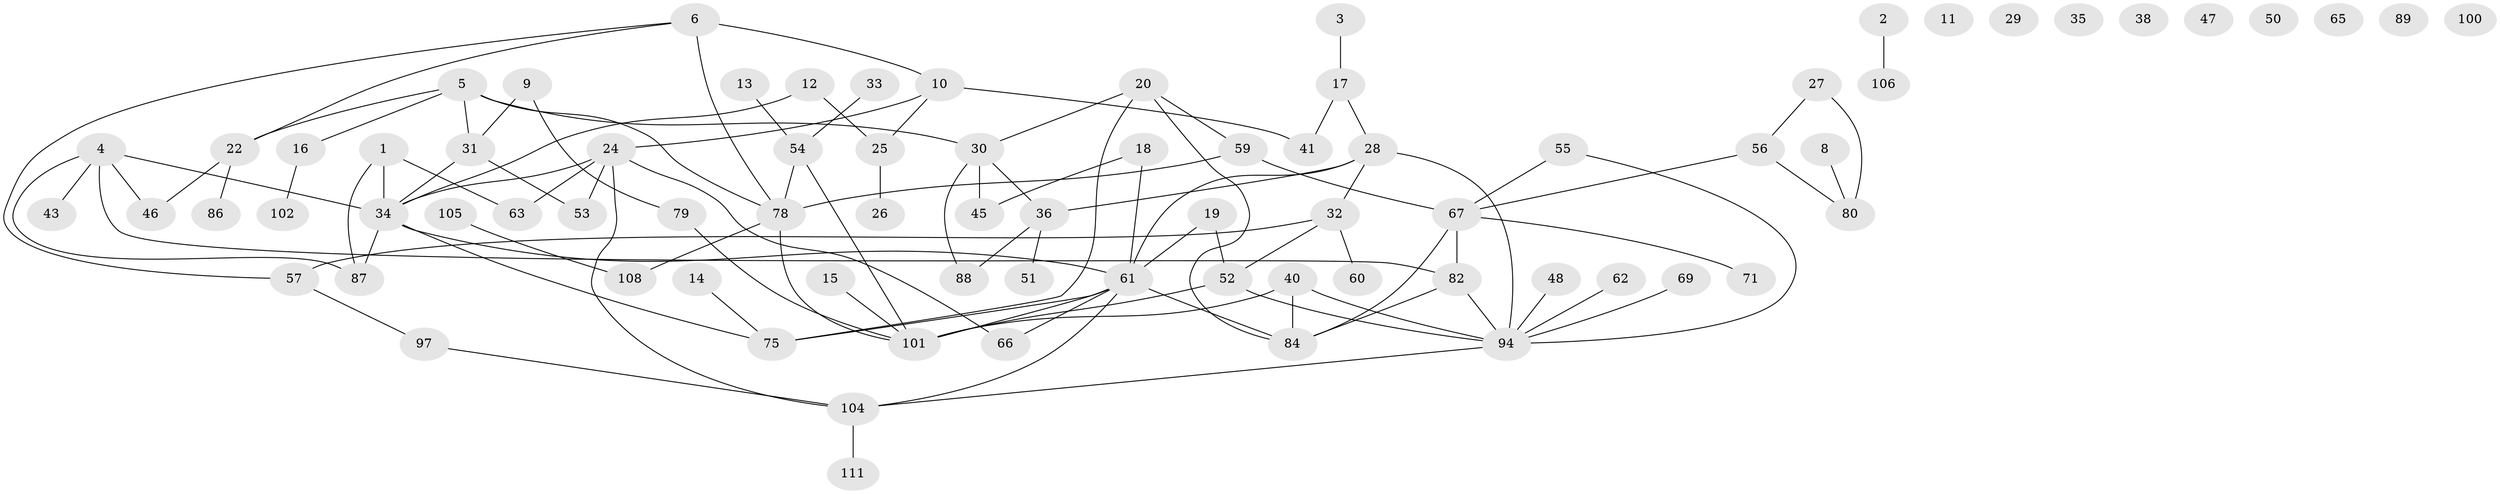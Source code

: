 // Generated by graph-tools (version 1.1) at 2025/23/03/03/25 07:23:26]
// undirected, 79 vertices, 103 edges
graph export_dot {
graph [start="1"]
  node [color=gray90,style=filled];
  1;
  2;
  3;
  4 [super="+42"];
  5 [super="+7"];
  6 [super="+23"];
  8;
  9 [super="+21"];
  10;
  11;
  12;
  13;
  14;
  15;
  16 [super="+49"];
  17 [super="+44"];
  18;
  19 [super="+72"];
  20 [super="+81"];
  22 [super="+107"];
  24 [super="+58"];
  25;
  26 [super="+73"];
  27 [super="+77"];
  28 [super="+98"];
  29;
  30 [super="+37"];
  31 [super="+39"];
  32 [super="+64"];
  33;
  34 [super="+85"];
  35;
  36 [super="+74"];
  38;
  40 [super="+110"];
  41;
  43;
  45 [super="+68"];
  46;
  47;
  48;
  50;
  51;
  52;
  53;
  54 [super="+95"];
  55;
  56;
  57;
  59 [super="+70"];
  60;
  61 [super="+92"];
  62;
  63 [super="+99"];
  65 [super="+113"];
  66;
  67 [super="+83"];
  69;
  71 [super="+76"];
  75 [super="+93"];
  78 [super="+91"];
  79;
  80;
  82 [super="+96"];
  84;
  86;
  87 [super="+90"];
  88;
  89;
  94 [super="+109"];
  97;
  100;
  101 [super="+103"];
  102;
  104 [super="+112"];
  105;
  106;
  108;
  111;
  1 -- 87;
  1 -- 34;
  1 -- 63;
  2 -- 106;
  3 -- 17;
  4 -- 46;
  4 -- 82;
  4 -- 34;
  4 -- 43;
  4 -- 87;
  5 -- 31;
  5 -- 16;
  5 -- 78;
  5 -- 30;
  5 -- 22;
  6 -- 57;
  6 -- 78 [weight=2];
  6 -- 10;
  6 -- 22;
  8 -- 80;
  9 -- 31;
  9 -- 79;
  10 -- 24;
  10 -- 25;
  10 -- 41;
  12 -- 25;
  12 -- 34;
  13 -- 54;
  14 -- 75;
  15 -- 101;
  16 -- 102;
  17 -- 28;
  17 -- 41;
  18 -- 45;
  18 -- 61;
  19 -- 61;
  19 -- 52;
  20 -- 59;
  20 -- 75;
  20 -- 30;
  20 -- 84;
  22 -- 46;
  22 -- 86;
  24 -- 53;
  24 -- 104;
  24 -- 34;
  24 -- 66;
  24 -- 63;
  25 -- 26;
  27 -- 56;
  27 -- 80;
  28 -- 32;
  28 -- 61;
  28 -- 94;
  28 -- 36;
  30 -- 36;
  30 -- 45;
  30 -- 88;
  31 -- 53;
  31 -- 34;
  32 -- 60;
  32 -- 57;
  32 -- 52;
  33 -- 54;
  34 -- 75;
  34 -- 61;
  34 -- 87;
  36 -- 88;
  36 -- 51;
  40 -- 84;
  40 -- 94;
  40 -- 101;
  48 -- 94;
  52 -- 94;
  52 -- 101;
  54 -- 101;
  54 -- 78;
  55 -- 67;
  55 -- 94;
  56 -- 67;
  56 -- 80;
  57 -- 97;
  59 -- 67;
  59 -- 78;
  61 -- 66;
  61 -- 75;
  61 -- 101;
  61 -- 84;
  61 -- 104;
  62 -- 94;
  67 -- 84;
  67 -- 71;
  67 -- 82;
  69 -- 94;
  78 -- 101;
  78 -- 108;
  79 -- 101;
  82 -- 84;
  82 -- 94;
  94 -- 104;
  97 -- 104;
  104 -- 111;
  105 -- 108;
}
